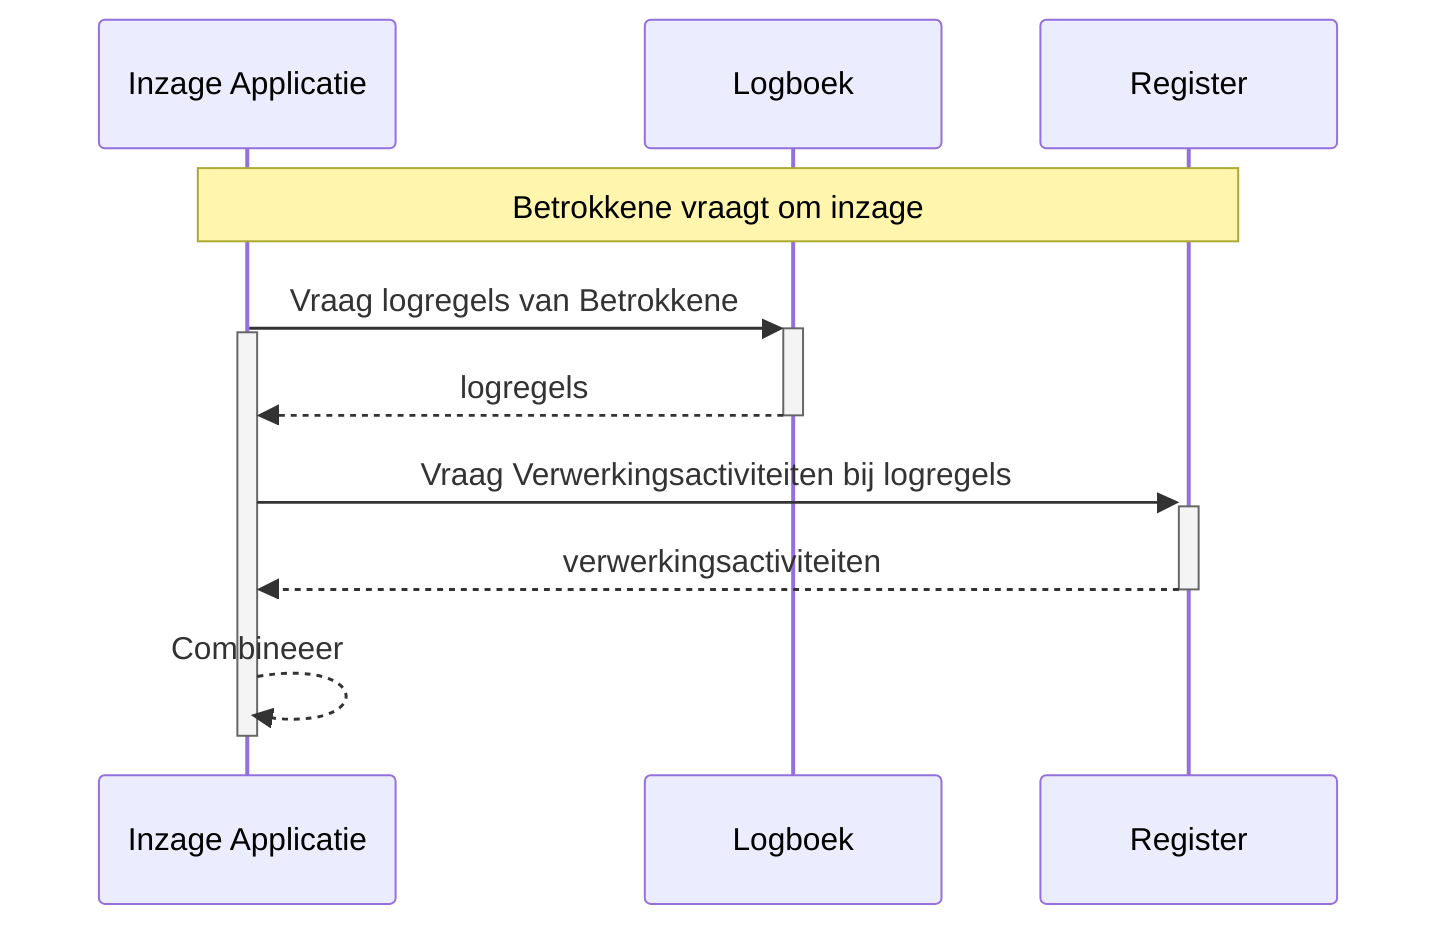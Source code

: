 sequenceDiagram
    participant F as Inzage Applicatie
    participant L as Logboek
    participant R as Register
    Note over F, R: Betrokkene vraagt om inzage
    F->>+L: Vraag logregels van Betrokkene
    Activate F
    L-->>-F: logregels
    F->>+R: Vraag Verwerkingsactiviteiten bij logregels
    R-->>-F: verwerkingsactiviteiten
    F-->>F: Combineeer
    Deactivate F